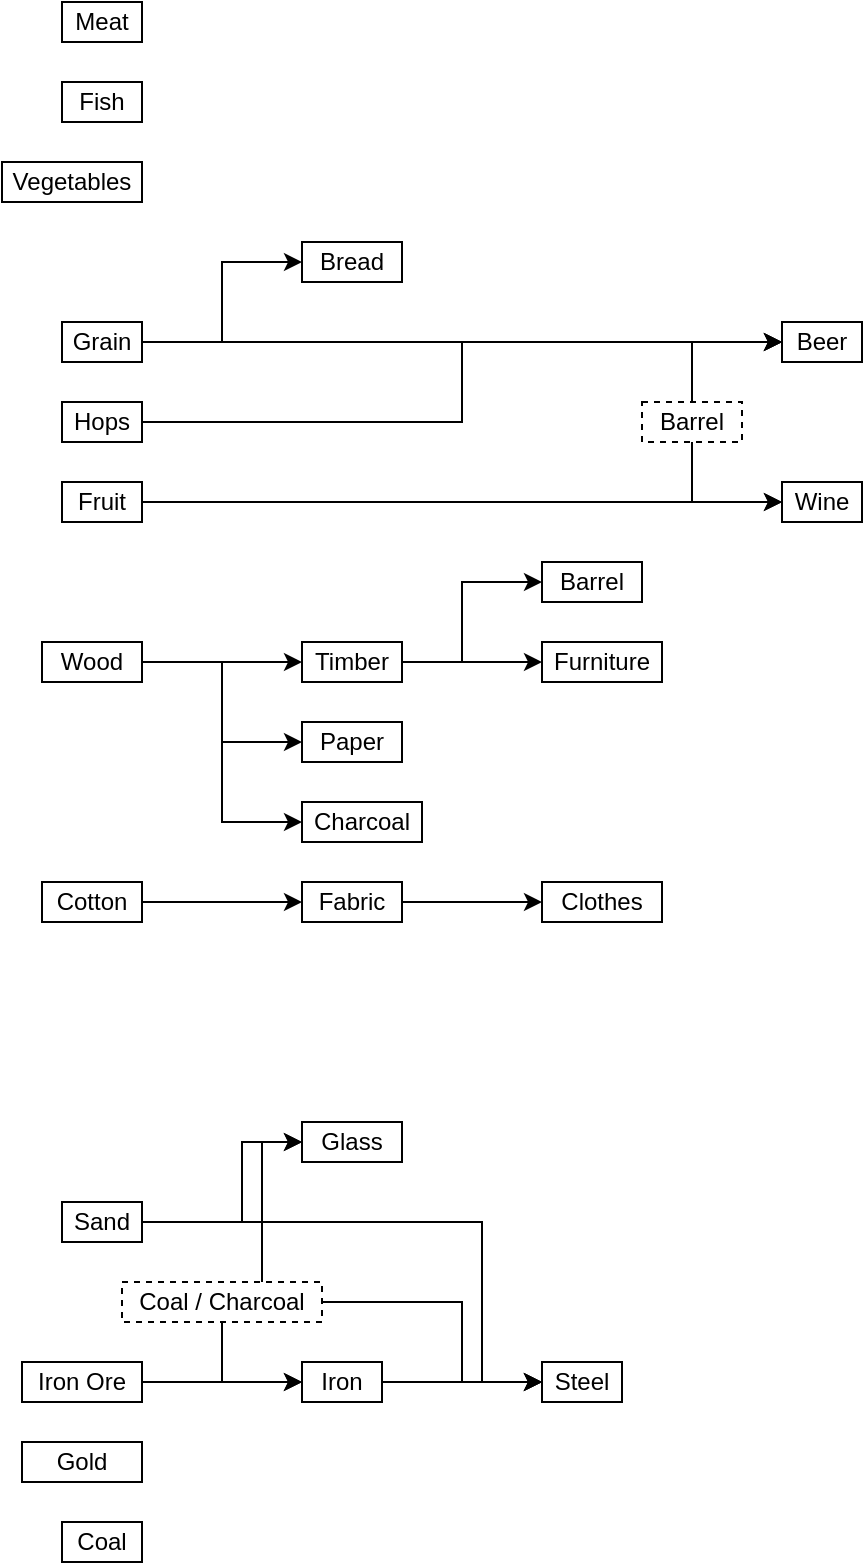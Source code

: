 <mxfile version="14.9.3" type="device"><diagram id="rL1za8e5tvPX7419cru9" name="Page-1"><mxGraphModel dx="1929" dy="1191" grid="1" gridSize="10" guides="1" tooltips="1" connect="1" arrows="1" fold="1" page="1" pageScale="1" pageWidth="850" pageHeight="1100" math="0" shadow="0"><root><mxCell id="0"/><mxCell id="1" parent="0"/><mxCell id="IuSefz2HadKZwsTeUjJX-5" style="edgeStyle=orthogonalEdgeStyle;rounded=0;orthogonalLoop=1;jettySize=auto;html=1;entryX=0;entryY=0.5;entryDx=0;entryDy=0;" edge="1" parent="1" source="IuSefz2HadKZwsTeUjJX-2" target="IuSefz2HadKZwsTeUjJX-3"><mxGeometry relative="1" as="geometry"/></mxCell><mxCell id="IuSefz2HadKZwsTeUjJX-9" style="edgeStyle=orthogonalEdgeStyle;rounded=0;orthogonalLoop=1;jettySize=auto;html=1;entryX=0;entryY=0.5;entryDx=0;entryDy=0;" edge="1" parent="1" source="IuSefz2HadKZwsTeUjJX-2" target="IuSefz2HadKZwsTeUjJX-7"><mxGeometry relative="1" as="geometry"><Array as="points"><mxPoint x="240" y="560"/><mxPoint x="240" y="600"/></Array></mxGeometry></mxCell><mxCell id="IuSefz2HadKZwsTeUjJX-37" style="edgeStyle=orthogonalEdgeStyle;rounded=0;orthogonalLoop=1;jettySize=auto;html=1;entryX=0;entryY=0.5;entryDx=0;entryDy=0;" edge="1" parent="1" source="IuSefz2HadKZwsTeUjJX-2" target="IuSefz2HadKZwsTeUjJX-36"><mxGeometry relative="1" as="geometry"/></mxCell><mxCell id="IuSefz2HadKZwsTeUjJX-2" value="Wood" style="rounded=0;whiteSpace=wrap;html=1;" vertex="1" parent="1"><mxGeometry x="150" y="550" width="50" height="20" as="geometry"/></mxCell><mxCell id="IuSefz2HadKZwsTeUjJX-12" style="edgeStyle=orthogonalEdgeStyle;rounded=0;orthogonalLoop=1;jettySize=auto;html=1;entryX=0;entryY=0.5;entryDx=0;entryDy=0;" edge="1" parent="1" source="IuSefz2HadKZwsTeUjJX-3" target="IuSefz2HadKZwsTeUjJX-11"><mxGeometry relative="1" as="geometry"/></mxCell><mxCell id="IuSefz2HadKZwsTeUjJX-32" style="edgeStyle=orthogonalEdgeStyle;rounded=0;orthogonalLoop=1;jettySize=auto;html=1;entryX=0;entryY=0.5;entryDx=0;entryDy=0;" edge="1" parent="1" source="IuSefz2HadKZwsTeUjJX-3" target="IuSefz2HadKZwsTeUjJX-23"><mxGeometry relative="1" as="geometry"><Array as="points"><mxPoint x="360" y="560"/><mxPoint x="360" y="520"/></Array></mxGeometry></mxCell><mxCell id="IuSefz2HadKZwsTeUjJX-3" value="Timber" style="rounded=0;whiteSpace=wrap;html=1;" vertex="1" parent="1"><mxGeometry x="280" y="550" width="50" height="20" as="geometry"/></mxCell><mxCell id="IuSefz2HadKZwsTeUjJX-7" value="Paper" style="rounded=0;whiteSpace=wrap;html=1;" vertex="1" parent="1"><mxGeometry x="280" y="590" width="50" height="20" as="geometry"/></mxCell><mxCell id="IuSefz2HadKZwsTeUjJX-11" value="Furniture" style="rounded=0;whiteSpace=wrap;html=1;" vertex="1" parent="1"><mxGeometry x="400" y="550" width="60" height="20" as="geometry"/></mxCell><mxCell id="IuSefz2HadKZwsTeUjJX-30" style="edgeStyle=orthogonalEdgeStyle;rounded=0;orthogonalLoop=1;jettySize=auto;html=1;entryX=0;entryY=0.5;entryDx=0;entryDy=0;" edge="1" parent="1" source="IuSefz2HadKZwsTeUjJX-14" target="IuSefz2HadKZwsTeUjJX-29"><mxGeometry relative="1" as="geometry"/></mxCell><mxCell id="IuSefz2HadKZwsTeUjJX-41" style="edgeStyle=orthogonalEdgeStyle;rounded=0;orthogonalLoop=1;jettySize=auto;html=1;entryX=0;entryY=0.5;entryDx=0;entryDy=0;" edge="1" parent="1" source="IuSefz2HadKZwsTeUjJX-14" target="IuSefz2HadKZwsTeUjJX-40"><mxGeometry relative="1" as="geometry"/></mxCell><mxCell id="IuSefz2HadKZwsTeUjJX-14" value="Grain" style="rounded=0;whiteSpace=wrap;html=1;" vertex="1" parent="1"><mxGeometry x="160" y="390" width="40" height="20" as="geometry"/></mxCell><mxCell id="IuSefz2HadKZwsTeUjJX-17" style="edgeStyle=orthogonalEdgeStyle;rounded=0;orthogonalLoop=1;jettySize=auto;html=1;entryX=0;entryY=0.5;entryDx=0;entryDy=0;" edge="1" parent="1" source="IuSefz2HadKZwsTeUjJX-15" target="IuSefz2HadKZwsTeUjJX-16"><mxGeometry relative="1" as="geometry"/></mxCell><mxCell id="IuSefz2HadKZwsTeUjJX-15" value="Cotton" style="rounded=0;whiteSpace=wrap;html=1;" vertex="1" parent="1"><mxGeometry x="150" y="670" width="50" height="20" as="geometry"/></mxCell><mxCell id="IuSefz2HadKZwsTeUjJX-19" style="edgeStyle=orthogonalEdgeStyle;rounded=0;orthogonalLoop=1;jettySize=auto;html=1;entryX=0;entryY=0.5;entryDx=0;entryDy=0;" edge="1" parent="1" source="IuSefz2HadKZwsTeUjJX-16" target="IuSefz2HadKZwsTeUjJX-18"><mxGeometry relative="1" as="geometry"/></mxCell><mxCell id="IuSefz2HadKZwsTeUjJX-16" value="Fabric" style="rounded=0;whiteSpace=wrap;html=1;" vertex="1" parent="1"><mxGeometry x="280" y="670" width="50" height="20" as="geometry"/></mxCell><mxCell id="IuSefz2HadKZwsTeUjJX-18" value="Clothes" style="rounded=0;whiteSpace=wrap;html=1;" vertex="1" parent="1"><mxGeometry x="400" y="670" width="60" height="20" as="geometry"/></mxCell><mxCell id="IuSefz2HadKZwsTeUjJX-23" value="Barrel" style="rounded=0;whiteSpace=wrap;html=1;" vertex="1" parent="1"><mxGeometry x="400" y="510" width="50" height="20" as="geometry"/></mxCell><mxCell id="IuSefz2HadKZwsTeUjJX-24" value="Wine" style="rounded=0;whiteSpace=wrap;html=1;" vertex="1" parent="1"><mxGeometry x="520" y="470" width="40" height="20" as="geometry"/></mxCell><mxCell id="IuSefz2HadKZwsTeUjJX-27" style="edgeStyle=orthogonalEdgeStyle;rounded=0;orthogonalLoop=1;jettySize=auto;html=1;entryX=0;entryY=0.5;entryDx=0;entryDy=0;" edge="1" parent="1" source="IuSefz2HadKZwsTeUjJX-26" target="IuSefz2HadKZwsTeUjJX-24"><mxGeometry relative="1" as="geometry"/></mxCell><mxCell id="IuSefz2HadKZwsTeUjJX-26" value="Fruit" style="rounded=0;whiteSpace=wrap;html=1;" vertex="1" parent="1"><mxGeometry x="160" y="470" width="40" height="20" as="geometry"/></mxCell><mxCell id="IuSefz2HadKZwsTeUjJX-31" style="edgeStyle=orthogonalEdgeStyle;rounded=0;orthogonalLoop=1;jettySize=auto;html=1;entryX=0;entryY=0.5;entryDx=0;entryDy=0;" edge="1" parent="1" source="IuSefz2HadKZwsTeUjJX-28" target="IuSefz2HadKZwsTeUjJX-29"><mxGeometry relative="1" as="geometry"/></mxCell><mxCell id="IuSefz2HadKZwsTeUjJX-28" value="Hops" style="rounded=0;whiteSpace=wrap;html=1;" vertex="1" parent="1"><mxGeometry x="160" y="430" width="40" height="20" as="geometry"/></mxCell><mxCell id="IuSefz2HadKZwsTeUjJX-29" value="Beer" style="rounded=0;whiteSpace=wrap;html=1;" vertex="1" parent="1"><mxGeometry x="520" y="390" width="40" height="20" as="geometry"/></mxCell><mxCell id="IuSefz2HadKZwsTeUjJX-34" value="Vegetables" style="rounded=0;whiteSpace=wrap;html=1;" vertex="1" parent="1"><mxGeometry x="130" y="310" width="70" height="20" as="geometry"/></mxCell><mxCell id="IuSefz2HadKZwsTeUjJX-35" value="Coal" style="rounded=0;whiteSpace=wrap;html=1;" vertex="1" parent="1"><mxGeometry x="160" y="990" width="40" height="20" as="geometry"/></mxCell><mxCell id="IuSefz2HadKZwsTeUjJX-36" value="Charcoal" style="rounded=0;whiteSpace=wrap;html=1;" vertex="1" parent="1"><mxGeometry x="280" y="630" width="60" height="20" as="geometry"/></mxCell><mxCell id="IuSefz2HadKZwsTeUjJX-38" value="Fish" style="rounded=0;whiteSpace=wrap;html=1;" vertex="1" parent="1"><mxGeometry x="160" y="270" width="40" height="20" as="geometry"/></mxCell><mxCell id="IuSefz2HadKZwsTeUjJX-39" value="Meat" style="rounded=0;whiteSpace=wrap;html=1;" vertex="1" parent="1"><mxGeometry x="160" y="230" width="40" height="20" as="geometry"/></mxCell><mxCell id="IuSefz2HadKZwsTeUjJX-40" value="Bread" style="rounded=0;whiteSpace=wrap;html=1;" vertex="1" parent="1"><mxGeometry x="280" y="350" width="50" height="20" as="geometry"/></mxCell><mxCell id="IuSefz2HadKZwsTeUjJX-47" style="edgeStyle=orthogonalEdgeStyle;rounded=0;orthogonalLoop=1;jettySize=auto;html=1;" edge="1" parent="1" source="IuSefz2HadKZwsTeUjJX-44" target="IuSefz2HadKZwsTeUjJX-46"><mxGeometry relative="1" as="geometry"><Array as="points"><mxPoint x="250" y="840"/><mxPoint x="250" y="800"/></Array></mxGeometry></mxCell><mxCell id="IuSefz2HadKZwsTeUjJX-61" style="edgeStyle=orthogonalEdgeStyle;rounded=0;orthogonalLoop=1;jettySize=auto;html=1;entryX=0;entryY=0.5;entryDx=0;entryDy=0;" edge="1" parent="1" source="IuSefz2HadKZwsTeUjJX-44" target="IuSefz2HadKZwsTeUjJX-58"><mxGeometry relative="1" as="geometry"><Array as="points"><mxPoint x="370" y="840"/><mxPoint x="370" y="920"/></Array></mxGeometry></mxCell><mxCell id="IuSefz2HadKZwsTeUjJX-44" value="Sand" style="rounded=0;whiteSpace=wrap;html=1;" vertex="1" parent="1"><mxGeometry x="160" y="830" width="40" height="20" as="geometry"/></mxCell><mxCell id="IuSefz2HadKZwsTeUjJX-48" style="edgeStyle=orthogonalEdgeStyle;rounded=0;orthogonalLoop=1;jettySize=auto;html=1;entryX=0;entryY=0.5;entryDx=0;entryDy=0;" edge="1" parent="1" source="IuSefz2HadKZwsTeUjJX-45" target="IuSefz2HadKZwsTeUjJX-46"><mxGeometry relative="1" as="geometry"><Array as="points"><mxPoint x="260" y="800"/></Array></mxGeometry></mxCell><mxCell id="IuSefz2HadKZwsTeUjJX-54" style="edgeStyle=orthogonalEdgeStyle;rounded=0;orthogonalLoop=1;jettySize=auto;html=1;entryX=0;entryY=0.5;entryDx=0;entryDy=0;" edge="1" parent="1" source="IuSefz2HadKZwsTeUjJX-45" target="IuSefz2HadKZwsTeUjJX-52"><mxGeometry relative="1" as="geometry"><Array as="points"><mxPoint x="240" y="920"/></Array></mxGeometry></mxCell><mxCell id="IuSefz2HadKZwsTeUjJX-60" style="edgeStyle=orthogonalEdgeStyle;rounded=0;orthogonalLoop=1;jettySize=auto;html=1;entryX=0;entryY=0.5;entryDx=0;entryDy=0;" edge="1" parent="1" source="IuSefz2HadKZwsTeUjJX-45" target="IuSefz2HadKZwsTeUjJX-58"><mxGeometry relative="1" as="geometry"><Array as="points"><mxPoint x="360" y="880"/><mxPoint x="360" y="920"/></Array></mxGeometry></mxCell><mxCell id="IuSefz2HadKZwsTeUjJX-45" value="Coal / Charcoal" style="rounded=0;whiteSpace=wrap;html=1;dashed=1;" vertex="1" parent="1"><mxGeometry x="190" y="870" width="100" height="20" as="geometry"/></mxCell><mxCell id="IuSefz2HadKZwsTeUjJX-46" value="Glass" style="rounded=0;whiteSpace=wrap;html=1;" vertex="1" parent="1"><mxGeometry x="280" y="790" width="50" height="20" as="geometry"/></mxCell><mxCell id="IuSefz2HadKZwsTeUjJX-53" style="edgeStyle=orthogonalEdgeStyle;rounded=0;orthogonalLoop=1;jettySize=auto;html=1;entryX=0;entryY=0.5;entryDx=0;entryDy=0;" edge="1" parent="1" source="IuSefz2HadKZwsTeUjJX-49" target="IuSefz2HadKZwsTeUjJX-52"><mxGeometry relative="1" as="geometry"/></mxCell><mxCell id="IuSefz2HadKZwsTeUjJX-49" value="Iron Ore" style="rounded=0;whiteSpace=wrap;html=1;" vertex="1" parent="1"><mxGeometry x="140" y="910" width="60" height="20" as="geometry"/></mxCell><mxCell id="IuSefz2HadKZwsTeUjJX-50" value="Gold" style="rounded=0;whiteSpace=wrap;html=1;" vertex="1" parent="1"><mxGeometry x="140" y="950" width="60" height="20" as="geometry"/></mxCell><mxCell id="IuSefz2HadKZwsTeUjJX-59" style="edgeStyle=orthogonalEdgeStyle;rounded=0;orthogonalLoop=1;jettySize=auto;html=1;entryX=0;entryY=0.5;entryDx=0;entryDy=0;" edge="1" parent="1" source="IuSefz2HadKZwsTeUjJX-52" target="IuSefz2HadKZwsTeUjJX-58"><mxGeometry relative="1" as="geometry"/></mxCell><mxCell id="IuSefz2HadKZwsTeUjJX-52" value="Iron" style="rounded=0;whiteSpace=wrap;html=1;" vertex="1" parent="1"><mxGeometry x="280" y="910" width="40" height="20" as="geometry"/></mxCell><mxCell id="IuSefz2HadKZwsTeUjJX-56" style="edgeStyle=orthogonalEdgeStyle;rounded=0;orthogonalLoop=1;jettySize=auto;html=1;entryX=0;entryY=0.5;entryDx=0;entryDy=0;" edge="1" parent="1" source="IuSefz2HadKZwsTeUjJX-55" target="IuSefz2HadKZwsTeUjJX-29"><mxGeometry relative="1" as="geometry"><Array as="points"><mxPoint x="475" y="400"/></Array></mxGeometry></mxCell><mxCell id="IuSefz2HadKZwsTeUjJX-57" style="edgeStyle=orthogonalEdgeStyle;rounded=0;orthogonalLoop=1;jettySize=auto;html=1;entryX=0;entryY=0.5;entryDx=0;entryDy=0;" edge="1" parent="1" source="IuSefz2HadKZwsTeUjJX-55" target="IuSefz2HadKZwsTeUjJX-24"><mxGeometry relative="1" as="geometry"><Array as="points"><mxPoint x="475" y="480"/></Array></mxGeometry></mxCell><mxCell id="IuSefz2HadKZwsTeUjJX-55" value="Barrel" style="rounded=0;whiteSpace=wrap;html=1;dashed=1;" vertex="1" parent="1"><mxGeometry x="450" y="430" width="50" height="20" as="geometry"/></mxCell><mxCell id="IuSefz2HadKZwsTeUjJX-58" value="Steel" style="rounded=0;whiteSpace=wrap;html=1;" vertex="1" parent="1"><mxGeometry x="400" y="910" width="40" height="20" as="geometry"/></mxCell></root></mxGraphModel></diagram></mxfile>